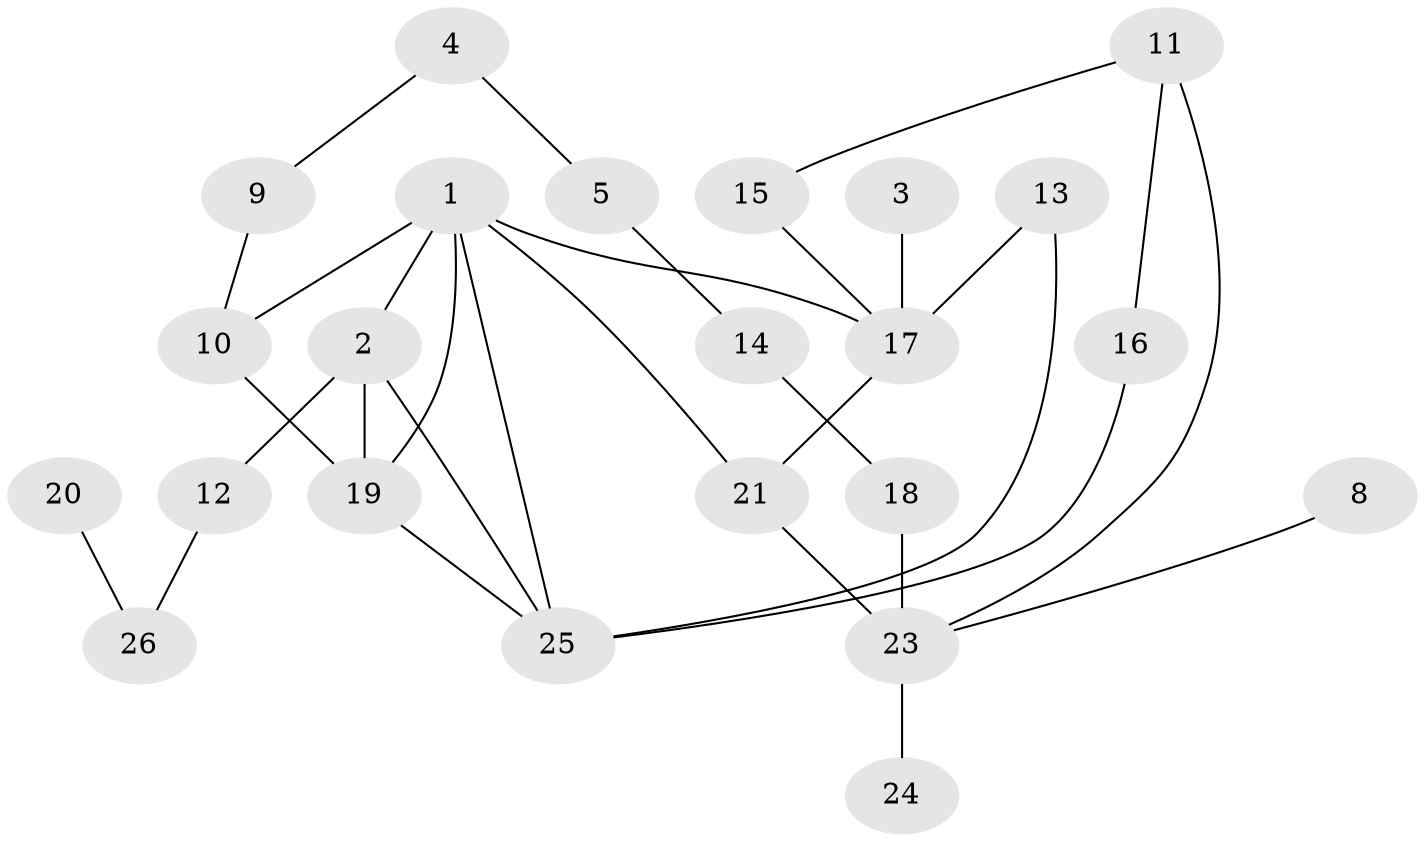 // original degree distribution, {3: 0.20754716981132076, 2: 0.3584905660377358, 4: 0.07547169811320754, 7: 0.018867924528301886, 1: 0.22641509433962265, 5: 0.03773584905660377, 6: 0.018867924528301886, 0: 0.05660377358490566}
// Generated by graph-tools (version 1.1) at 2025/25/03/09/25 03:25:15]
// undirected, 23 vertices, 31 edges
graph export_dot {
graph [start="1"]
  node [color=gray90,style=filled];
  1;
  2;
  3;
  4;
  5;
  8;
  9;
  10;
  11;
  12;
  13;
  14;
  15;
  16;
  17;
  18;
  19;
  20;
  21;
  23;
  24;
  25;
  26;
  1 -- 2 [weight=1.0];
  1 -- 10 [weight=1.0];
  1 -- 17 [weight=1.0];
  1 -- 19 [weight=1.0];
  1 -- 21 [weight=1.0];
  1 -- 25 [weight=2.0];
  2 -- 12 [weight=1.0];
  2 -- 19 [weight=1.0];
  2 -- 25 [weight=1.0];
  3 -- 17 [weight=1.0];
  4 -- 5 [weight=1.0];
  4 -- 9 [weight=1.0];
  5 -- 14 [weight=1.0];
  8 -- 23 [weight=1.0];
  9 -- 10 [weight=1.0];
  10 -- 19 [weight=1.0];
  11 -- 15 [weight=1.0];
  11 -- 16 [weight=1.0];
  11 -- 23 [weight=1.0];
  12 -- 26 [weight=1.0];
  13 -- 17 [weight=2.0];
  13 -- 25 [weight=1.0];
  14 -- 18 [weight=1.0];
  15 -- 17 [weight=1.0];
  16 -- 25 [weight=1.0];
  17 -- 21 [weight=1.0];
  18 -- 23 [weight=1.0];
  19 -- 25 [weight=2.0];
  20 -- 26 [weight=1.0];
  21 -- 23 [weight=2.0];
  23 -- 24 [weight=1.0];
}
